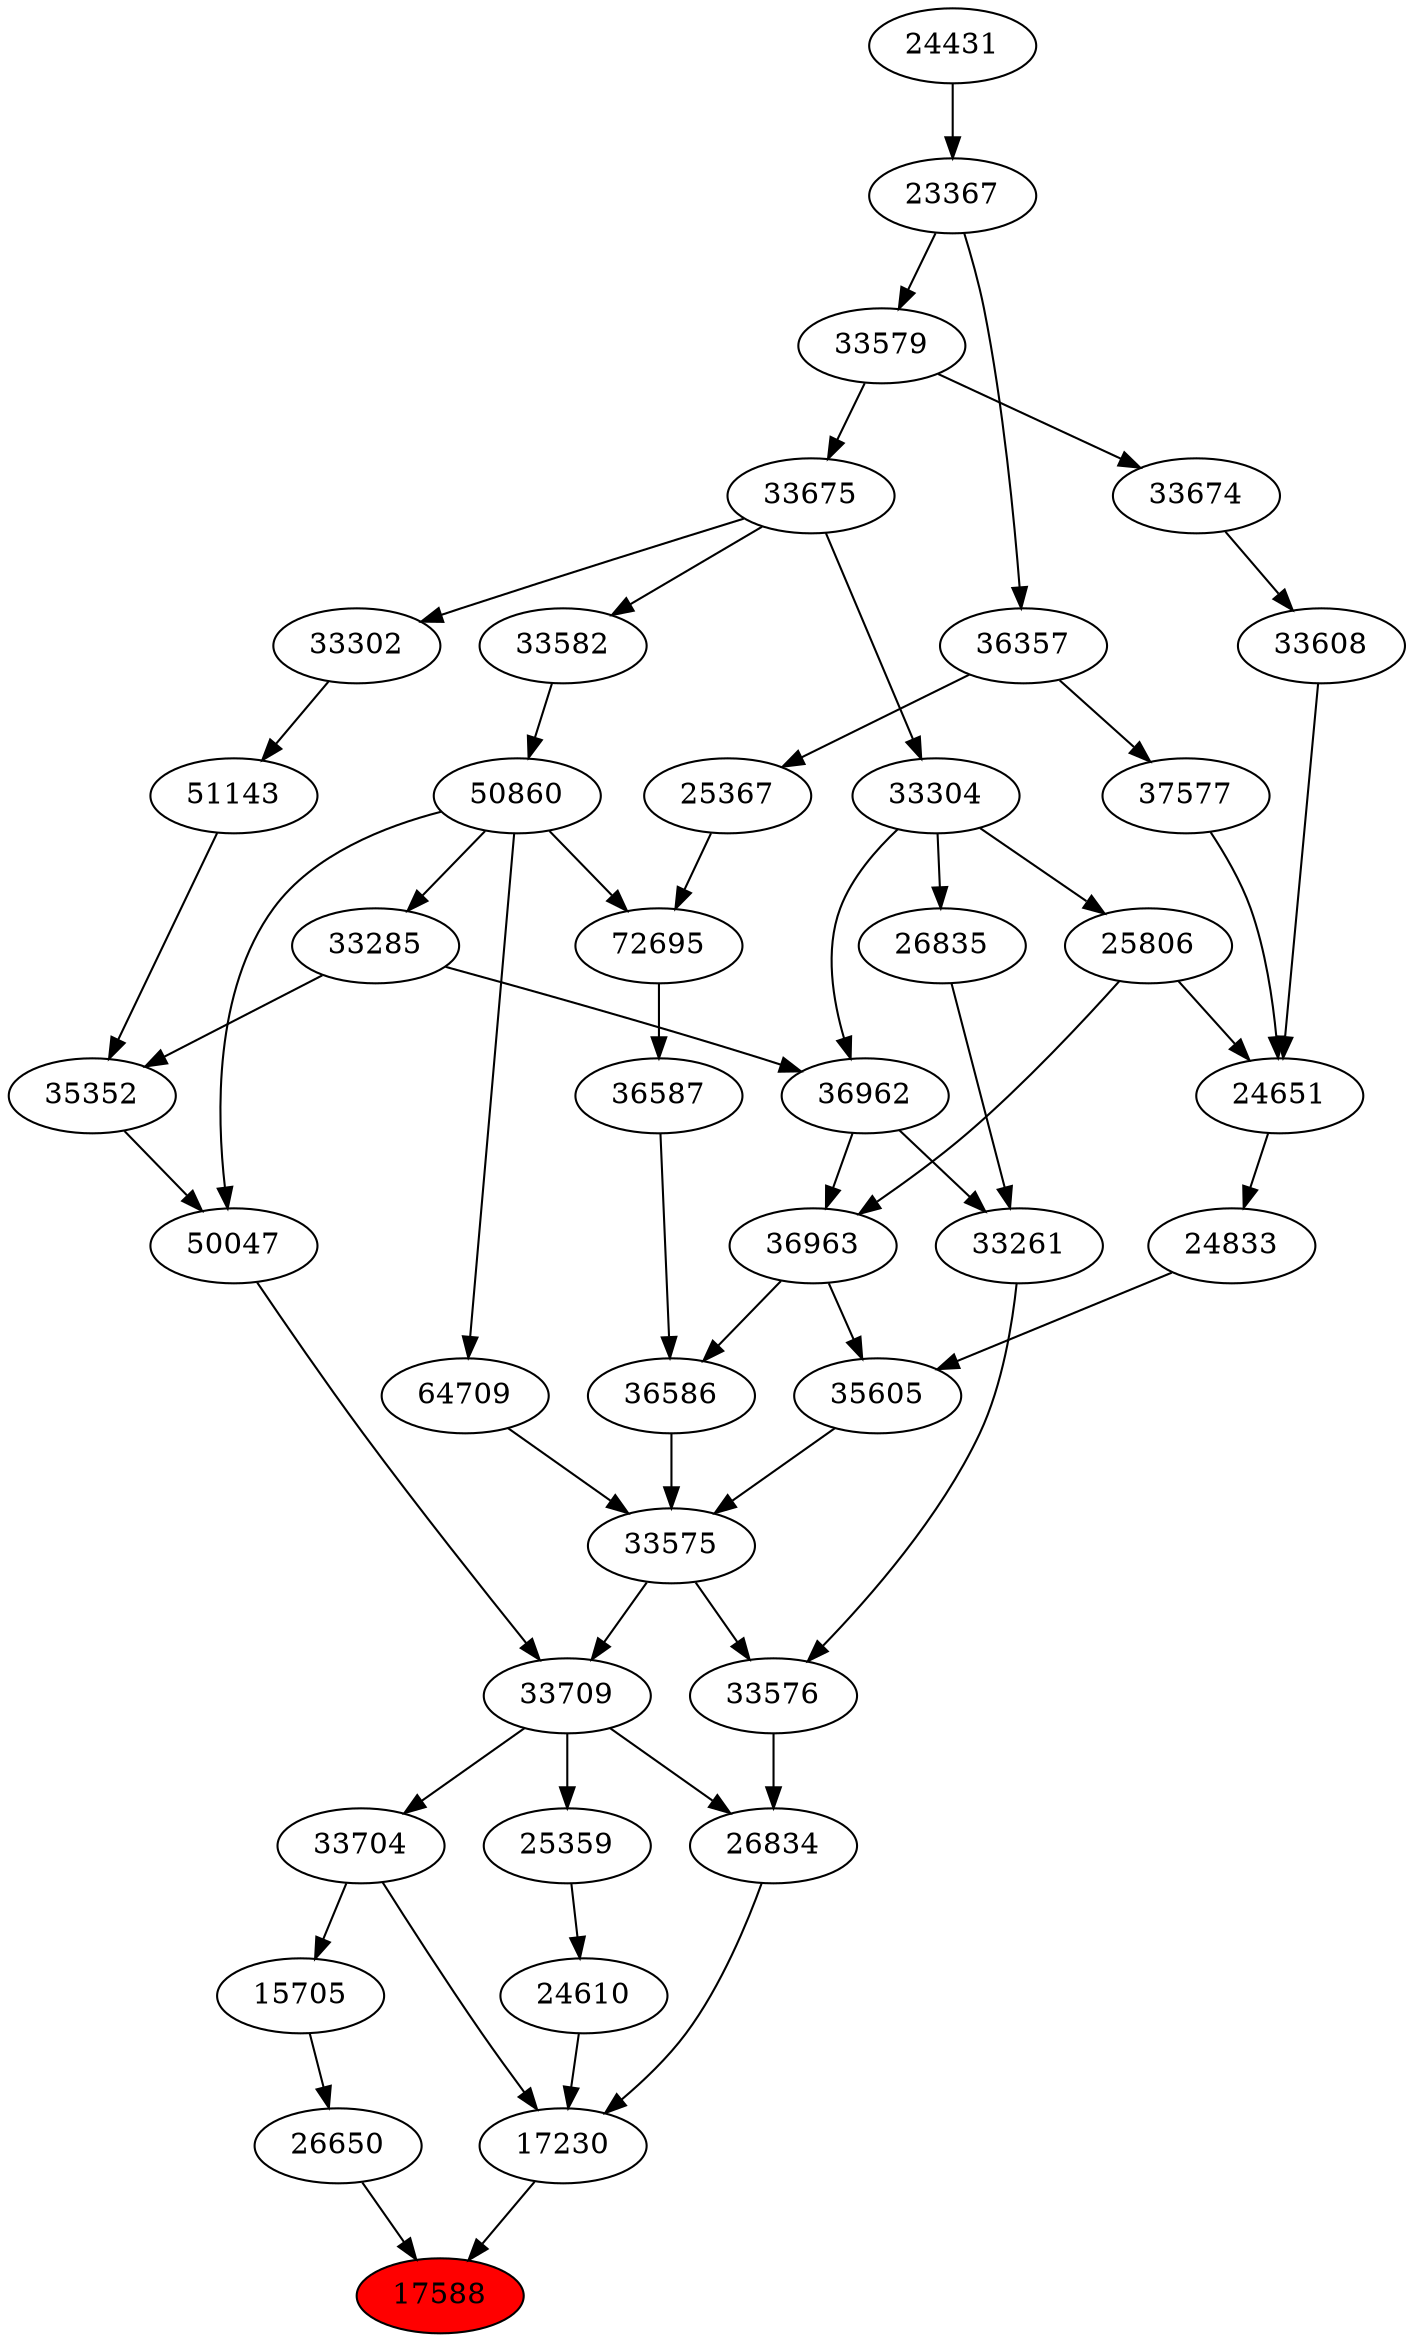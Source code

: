 strict digraph{ 
17588 [label="17588" fillcolor=red style=filled]
17230 -> 17588
26650 -> 17588
17230 [label="17230"]
26834 -> 17230
33704 -> 17230
24610 -> 17230
26650 [label="26650"]
15705 -> 26650
26834 [label="26834"]
33709 -> 26834
33576 -> 26834
33704 [label="33704"]
33709 -> 33704
24610 [label="24610"]
25359 -> 24610
15705 [label="15705"]
33704 -> 15705
33709 [label="33709"]
50047 -> 33709
33575 -> 33709
33576 [label="33576"]
33575 -> 33576
33261 -> 33576
25359 [label="25359"]
33709 -> 25359
50047 [label="50047"]
35352 -> 50047
50860 -> 50047
33575 [label="33575"]
36586 -> 33575
35605 -> 33575
64709 -> 33575
33261 [label="33261"]
36962 -> 33261
26835 -> 33261
35352 [label="35352"]
33285 -> 35352
51143 -> 35352
50860 [label="50860"]
33582 -> 50860
36586 [label="36586"]
36587 -> 36586
36963 -> 36586
35605 [label="35605"]
24833 -> 35605
36963 -> 35605
64709 [label="64709"]
50860 -> 64709
36962 [label="36962"]
33285 -> 36962
33304 -> 36962
26835 [label="26835"]
33304 -> 26835
33285 [label="33285"]
50860 -> 33285
51143 [label="51143"]
33302 -> 51143
33582 [label="33582"]
33675 -> 33582
36587 [label="36587"]
72695 -> 36587
36963 [label="36963"]
36962 -> 36963
25806 -> 36963
24833 [label="24833"]
24651 -> 24833
33304 [label="33304"]
33675 -> 33304
33302 [label="33302"]
33675 -> 33302
33675 [label="33675"]
33579 -> 33675
72695 [label="72695"]
50860 -> 72695
25367 -> 72695
25806 [label="25806"]
33304 -> 25806
24651 [label="24651"]
25806 -> 24651
33608 -> 24651
37577 -> 24651
33579 [label="33579"]
23367 -> 33579
25367 [label="25367"]
36357 -> 25367
33608 [label="33608"]
33674 -> 33608
37577 [label="37577"]
36357 -> 37577
23367 [label="23367"]
24431 -> 23367
36357 [label="36357"]
23367 -> 36357
33674 [label="33674"]
33579 -> 33674
24431 [label="24431"]
}